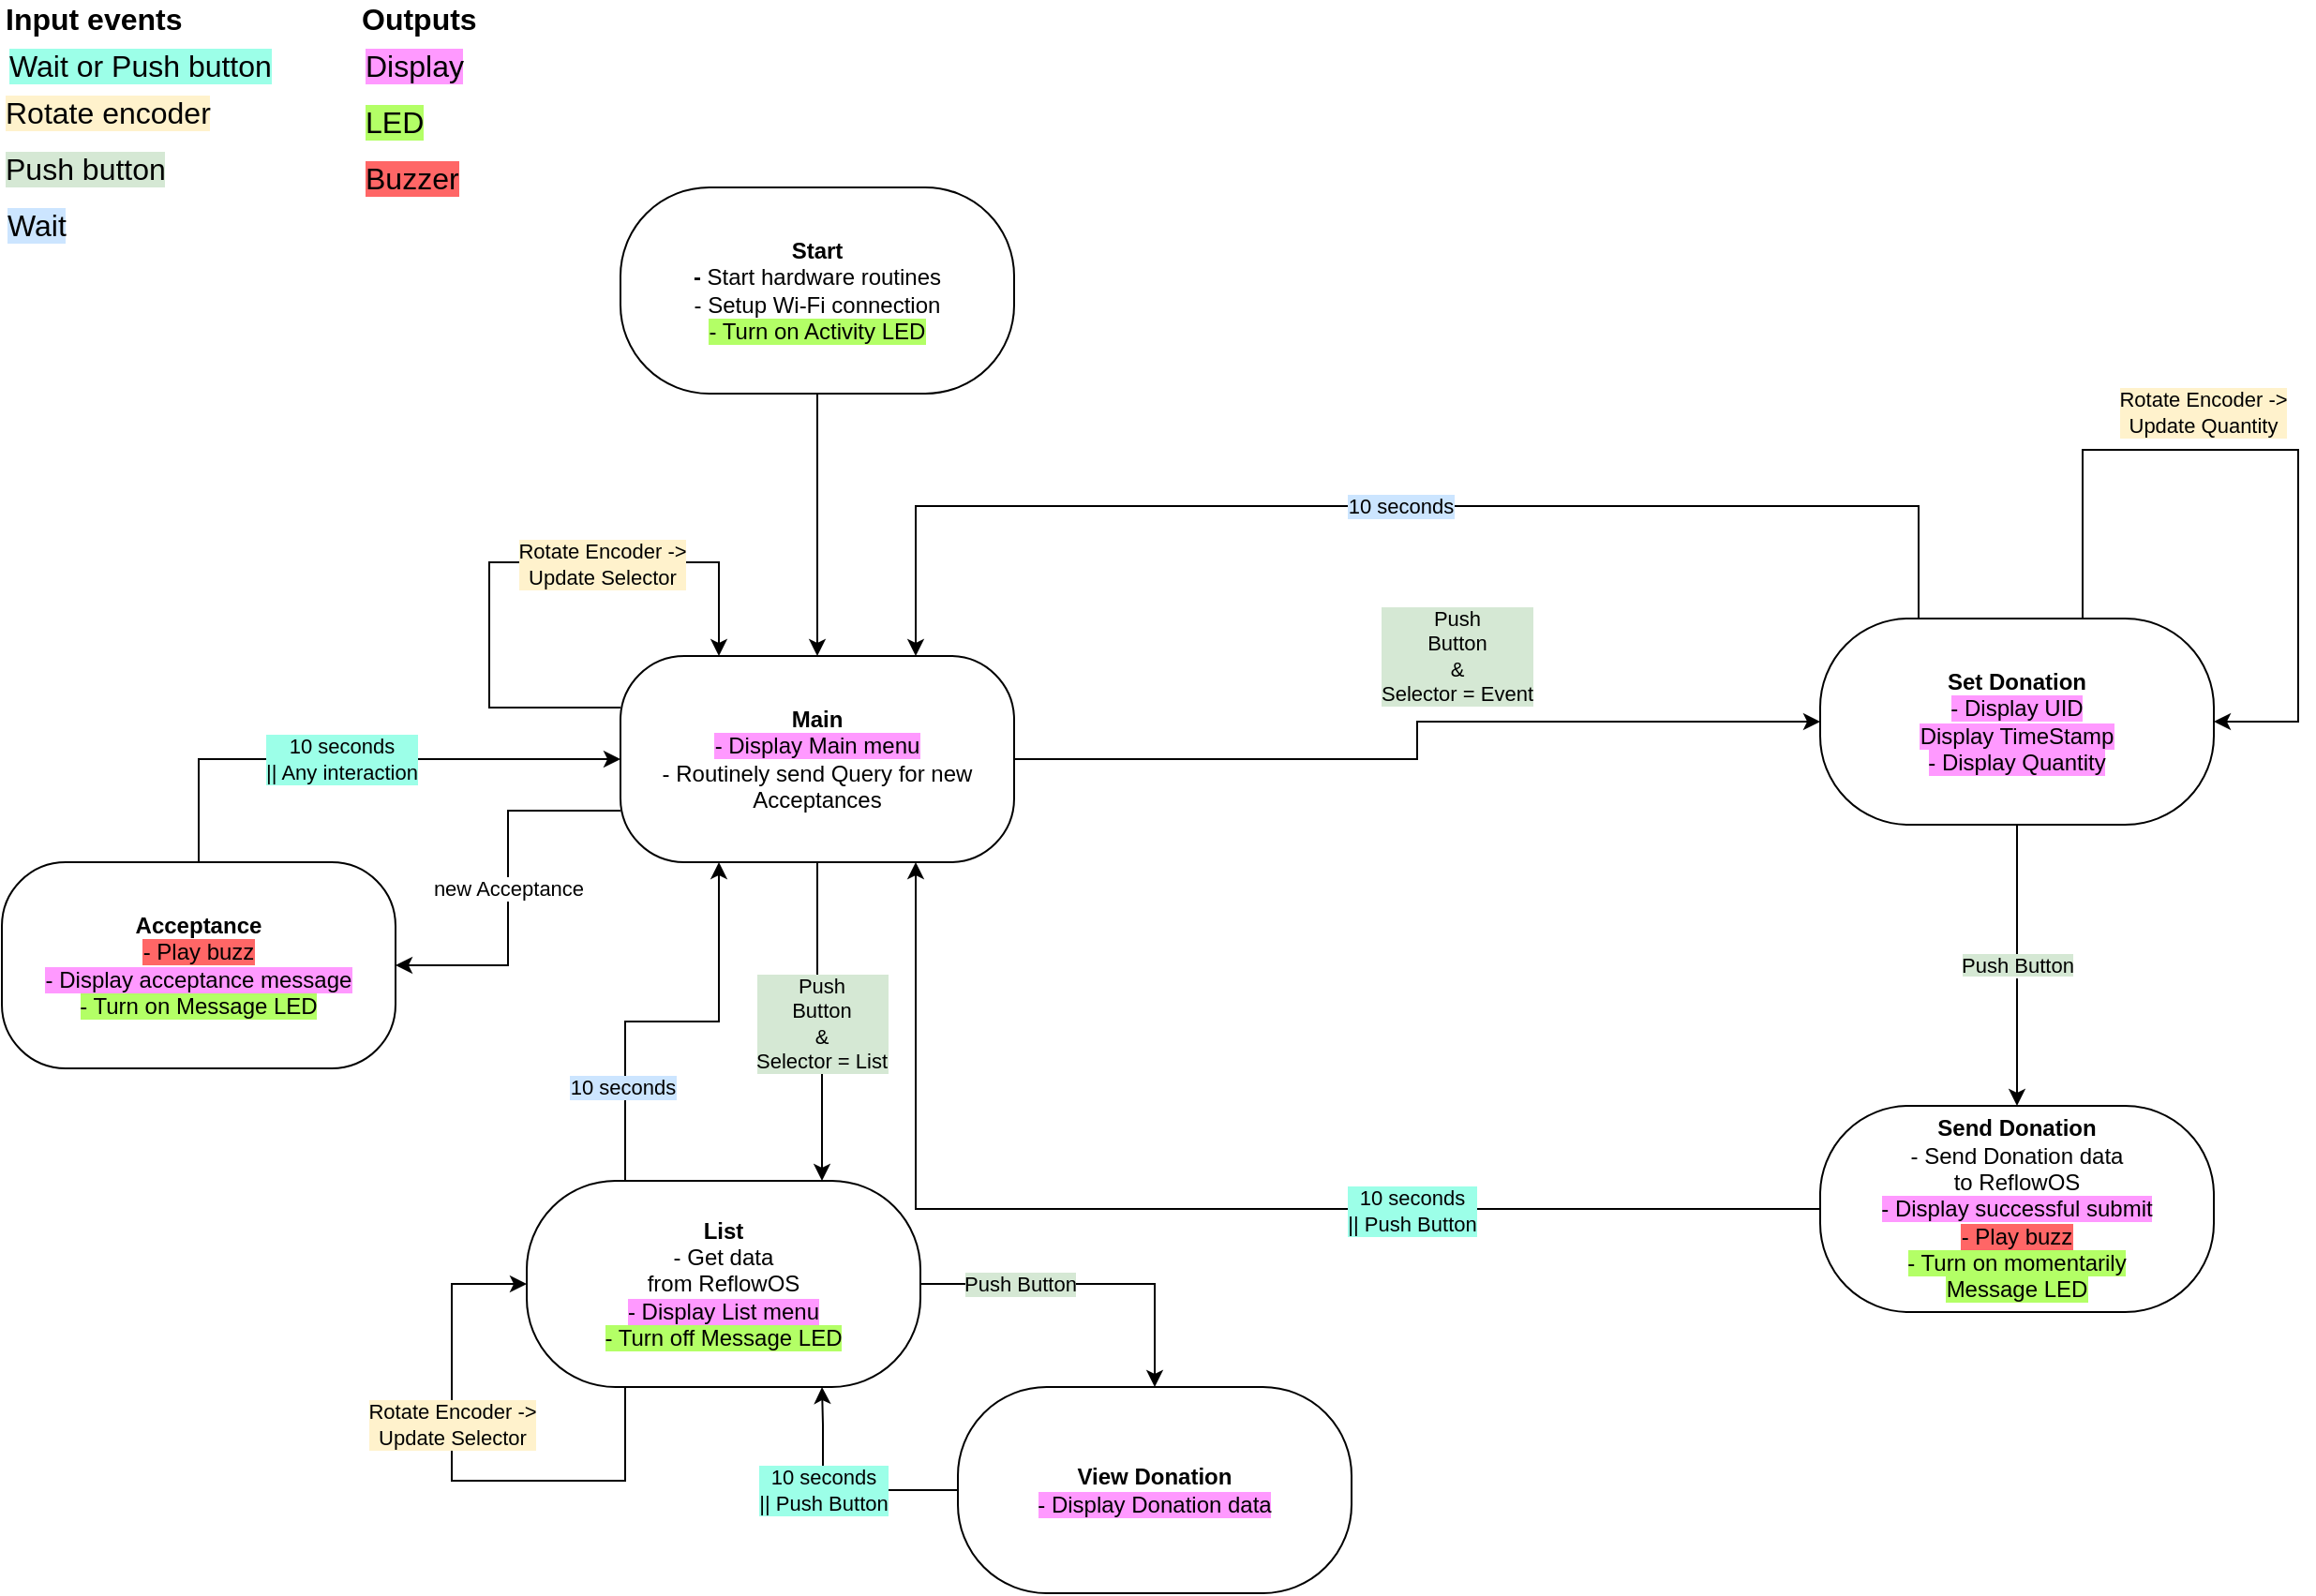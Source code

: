 <mxfile version="16.5.1" type="device"><diagram id="orqSNkdn26CY85SG1MxV" name="Pagina-1"><mxGraphModel dx="2253" dy="2021" grid="1" gridSize="10" guides="1" tooltips="1" connect="1" arrows="1" fold="1" page="1" pageScale="1" pageWidth="827" pageHeight="1169" math="0" shadow="0"><root><mxCell id="0"/><mxCell id="1" parent="0"/><mxCell id="tGgy1TwUzbKS2zVrvRjA-4" style="edgeStyle=orthogonalEdgeStyle;rounded=0;orthogonalLoop=1;jettySize=auto;html=1;entryX=0.5;entryY=0;entryDx=0;entryDy=0;exitX=0.5;exitY=1;exitDx=0;exitDy=0;" parent="1" source="tGgy1TwUzbKS2zVrvRjA-2" target="tGgy1TwUzbKS2zVrvRjA-3" edge="1"><mxGeometry relative="1" as="geometry"><mxPoint x="330" y="-10" as="targetPoint"/><Array as="points"><mxPoint x="425" y="-70"/><mxPoint x="425" y="-70"/></Array></mxGeometry></mxCell><mxCell id="tGgy1TwUzbKS2zVrvRjA-2" value="&lt;b&gt;Start&lt;br&gt;- &lt;/b&gt;Start hardware routines&lt;br&gt;- Setup Wi-Fi connection&lt;br&gt;&lt;span style=&quot;background-color: rgb(179 , 255 , 102)&quot;&gt;- Turn on Activity LED&lt;/span&gt;" style="rounded=1;whiteSpace=wrap;html=1;arcSize=43;align=center;" parent="1" vertex="1"><mxGeometry x="320" y="-200" width="210" height="110" as="geometry"/></mxCell><mxCell id="tGgy1TwUzbKS2zVrvRjA-8" style="edgeStyle=orthogonalEdgeStyle;rounded=0;orthogonalLoop=1;jettySize=auto;html=1;entryX=0;entryY=0.5;entryDx=0;entryDy=0;" parent="1" source="tGgy1TwUzbKS2zVrvRjA-3" target="tGgy1TwUzbKS2zVrvRjA-5" edge="1"><mxGeometry relative="1" as="geometry"><mxPoint x="800" y="170" as="targetPoint"/></mxGeometry></mxCell><mxCell id="tGgy1TwUzbKS2zVrvRjA-9" value="Push&lt;br&gt;Button&lt;br&gt;&amp;amp;&lt;br&gt;Selector = Event" style="edgeLabel;html=1;align=center;verticalAlign=middle;resizable=0;points=[];labelBackgroundColor=#D5E8D4;" parent="tGgy1TwUzbKS2zVrvRjA-8" vertex="1" connectable="0"><mxGeometry x="0.186" relative="1" as="geometry"><mxPoint x="-11" y="-35" as="offset"/></mxGeometry></mxCell><mxCell id="tGgy1TwUzbKS2zVrvRjA-26" style="edgeStyle=orthogonalEdgeStyle;rounded=0;orthogonalLoop=1;jettySize=auto;html=1;exitX=0.5;exitY=1;exitDx=0;exitDy=0;entryX=0.75;entryY=0;entryDx=0;entryDy=0;" parent="1" source="tGgy1TwUzbKS2zVrvRjA-3" target="tGgy1TwUzbKS2zVrvRjA-25" edge="1"><mxGeometry relative="1" as="geometry"/></mxCell><mxCell id="tGgy1TwUzbKS2zVrvRjA-28" value="Push&lt;br&gt;Button&lt;br&gt;&amp;amp;&lt;br&gt;Selector = List" style="edgeLabel;html=1;align=center;verticalAlign=middle;resizable=0;points=[];labelBackgroundColor=#D5E8D4;" parent="tGgy1TwUzbKS2zVrvRjA-26" vertex="1" connectable="0"><mxGeometry x="0.01" y="-1" relative="1" as="geometry"><mxPoint as="offset"/></mxGeometry></mxCell><mxCell id="tGgy1TwUzbKS2zVrvRjA-48" style="edgeStyle=orthogonalEdgeStyle;rounded=0;orthogonalLoop=1;jettySize=auto;html=1;exitX=0;exitY=0.75;exitDx=0;exitDy=0;entryX=1;entryY=0.5;entryDx=0;entryDy=0;" parent="1" source="tGgy1TwUzbKS2zVrvRjA-3" target="tGgy1TwUzbKS2zVrvRjA-47" edge="1"><mxGeometry relative="1" as="geometry"/></mxCell><mxCell id="rxAgymWSz59SCqfyixsl-3" value="Push button" style="edgeLabel;html=1;align=left;verticalAlign=middle;resizable=0;points=[];labelBackgroundColor=#D5E8D4;fontSize=16;" parent="tGgy1TwUzbKS2zVrvRjA-48" vertex="1" connectable="0"><mxGeometry x="-0.207" y="-27" relative="1" as="geometry"><mxPoint x="-243" y="-363" as="offset"/></mxGeometry></mxCell><mxCell id="vRuf-nxAGg9FttByFl_w-11" value="new Acceptance" style="edgeLabel;html=1;align=center;verticalAlign=middle;resizable=0;points=[];" parent="tGgy1TwUzbKS2zVrvRjA-48" vertex="1" connectable="0"><mxGeometry x="0.003" relative="1" as="geometry"><mxPoint as="offset"/></mxGeometry></mxCell><mxCell id="tGgy1TwUzbKS2zVrvRjA-3" value="&lt;b&gt;Main&lt;br&gt;&lt;/b&gt;&lt;span style=&quot;background-color: rgb(255 , 153 , 255)&quot;&gt;- Display Main menu&lt;/span&gt;&lt;br&gt;- Routinely send Query for new Acceptances" style="rounded=1;whiteSpace=wrap;html=1;arcSize=31;align=center;" parent="1" vertex="1"><mxGeometry x="320" y="50" width="210" height="110" as="geometry"/></mxCell><mxCell id="tGgy1TwUzbKS2zVrvRjA-11" style="edgeStyle=orthogonalEdgeStyle;rounded=0;orthogonalLoop=1;jettySize=auto;html=1;entryX=1;entryY=0.5;entryDx=0;entryDy=0;exitX=0.648;exitY=0.009;exitDx=0;exitDy=0;exitPerimeter=0;" parent="1" edge="1" target="tGgy1TwUzbKS2zVrvRjA-5" source="tGgy1TwUzbKS2zVrvRjA-5"><mxGeometry relative="1" as="geometry"><mxPoint x="1165" y="85" as="targetPoint"/><Array as="points"><mxPoint x="1100" y="30"/><mxPoint x="1100" y="-60"/><mxPoint x="1215" y="-60"/><mxPoint x="1215" y="85"/></Array><mxPoint x="1060" y="30" as="sourcePoint"/></mxGeometry></mxCell><mxCell id="tGgy1TwUzbKS2zVrvRjA-12" value="Rotate Encoder -&amp;gt; &lt;br&gt;Update Quantity" style="edgeLabel;html=1;align=center;verticalAlign=middle;resizable=0;points=[];labelBackgroundColor=#FFF2CC;" parent="tGgy1TwUzbKS2zVrvRjA-11" vertex="1" connectable="0"><mxGeometry x="-0.419" y="-1" relative="1" as="geometry"><mxPoint x="42" y="-21" as="offset"/></mxGeometry></mxCell><mxCell id="tGgy1TwUzbKS2zVrvRjA-16" style="edgeStyle=orthogonalEdgeStyle;rounded=0;orthogonalLoop=1;jettySize=auto;html=1;exitX=0.25;exitY=0;exitDx=0;exitDy=0;entryX=0.75;entryY=0;entryDx=0;entryDy=0;" parent="1" source="tGgy1TwUzbKS2zVrvRjA-5" target="tGgy1TwUzbKS2zVrvRjA-3" edge="1"><mxGeometry relative="1" as="geometry"><Array as="points"><mxPoint x="1013" y="-30"/><mxPoint x="478" y="-30"/></Array></mxGeometry></mxCell><mxCell id="tGgy1TwUzbKS2zVrvRjA-18" value="10 seconds" style="edgeLabel;html=1;align=center;verticalAlign=middle;resizable=0;points=[];labelBackgroundColor=#CCE5FF;" parent="tGgy1TwUzbKS2zVrvRjA-16" vertex="1" connectable="0"><mxGeometry x="-0.029" relative="1" as="geometry"><mxPoint x="-9" as="offset"/></mxGeometry></mxCell><mxCell id="tGgy1TwUzbKS2zVrvRjA-5" value="&lt;b&gt;Set Donation&lt;/b&gt;&lt;br&gt;&lt;span style=&quot;background-color: rgb(255 , 153 , 255)&quot;&gt;- Display UID&lt;br&gt;Display TimeStamp&lt;br&gt;- Display Quantity&lt;/span&gt;" style="rounded=1;whiteSpace=wrap;html=1;arcSize=43;align=center;" parent="1" vertex="1"><mxGeometry x="960" y="30" width="210" height="110" as="geometry"/></mxCell><mxCell id="tGgy1TwUzbKS2zVrvRjA-35" style="edgeStyle=orthogonalEdgeStyle;rounded=0;orthogonalLoop=1;jettySize=auto;html=1;entryX=0.75;entryY=1;entryDx=0;entryDy=0;" parent="1" source="tGgy1TwUzbKS2zVrvRjA-6" target="tGgy1TwUzbKS2zVrvRjA-3" edge="1"><mxGeometry relative="1" as="geometry"/></mxCell><mxCell id="tGgy1TwUzbKS2zVrvRjA-36" value="10 seconds &lt;br&gt;|| Push Button" style="edgeLabel;html=1;align=center;verticalAlign=middle;resizable=0;points=[];labelBackgroundColor=#9CFFE8;" parent="tGgy1TwUzbKS2zVrvRjA-35" vertex="1" connectable="0"><mxGeometry x="-0.347" y="1" relative="1" as="geometry"><mxPoint as="offset"/></mxGeometry></mxCell><mxCell id="tGgy1TwUzbKS2zVrvRjA-6" value="&lt;b&gt;Send Donation&lt;/b&gt;&lt;br&gt;- Send Donation data&lt;br&gt;to ReflowOS&lt;br&gt;&lt;span style=&quot;background-color: rgb(255 , 153 , 255)&quot;&gt;- Display successful submit&lt;/span&gt;&lt;br&gt;&lt;span style=&quot;background-color: rgb(255 , 102 , 102)&quot;&gt;- Play buzz&lt;/span&gt;&lt;br&gt;&lt;span style=&quot;background-color: rgb(179 , 255 , 102)&quot;&gt;- Turn on momentarily&lt;br&gt;Message LED&lt;/span&gt;" style="rounded=1;whiteSpace=wrap;html=1;arcSize=43;align=center;" parent="1" vertex="1"><mxGeometry x="960" y="290" width="210" height="110" as="geometry"/></mxCell><mxCell id="tGgy1TwUzbKS2zVrvRjA-39" style="edgeStyle=orthogonalEdgeStyle;rounded=0;orthogonalLoop=1;jettySize=auto;html=1;exitX=0.25;exitY=0;exitDx=0;exitDy=0;entryX=0.25;entryY=1;entryDx=0;entryDy=0;" parent="1" source="tGgy1TwUzbKS2zVrvRjA-25" target="tGgy1TwUzbKS2zVrvRjA-3" edge="1"><mxGeometry relative="1" as="geometry"/></mxCell><mxCell id="tGgy1TwUzbKS2zVrvRjA-40" value="10 seconds" style="edgeLabel;html=1;align=center;verticalAlign=middle;resizable=0;points=[];labelBackgroundColor=#CCE5FF;" parent="tGgy1TwUzbKS2zVrvRjA-39" vertex="1" connectable="0"><mxGeometry x="0.026" y="1" relative="1" as="geometry"><mxPoint x="-30" y="36" as="offset"/></mxGeometry></mxCell><mxCell id="rxAgymWSz59SCqfyixsl-4" value="Wait" style="edgeLabel;html=1;align=left;verticalAlign=middle;resizable=0;points=[];labelBackgroundColor=#CCE5FF;fontSize=16;" parent="tGgy1TwUzbKS2zVrvRjA-39" vertex="1" connectable="0"><mxGeometry x="0.026" y="1" relative="1" as="geometry"><mxPoint x="-360" y="-424" as="offset"/></mxGeometry></mxCell><mxCell id="tGgy1TwUzbKS2zVrvRjA-41" style="edgeStyle=orthogonalEdgeStyle;rounded=0;orthogonalLoop=1;jettySize=auto;html=1;entryX=0.5;entryY=0;entryDx=0;entryDy=0;exitX=1;exitY=0.5;exitDx=0;exitDy=0;" parent="1" source="tGgy1TwUzbKS2zVrvRjA-25" target="tGgy1TwUzbKS2zVrvRjA-29" edge="1"><mxGeometry relative="1" as="geometry"/></mxCell><mxCell id="tGgy1TwUzbKS2zVrvRjA-45" value="Push Button" style="edgeLabel;html=1;align=center;verticalAlign=middle;resizable=0;points=[];labelBackgroundColor=#D5E8D4;" parent="tGgy1TwUzbKS2zVrvRjA-41" vertex="1" connectable="0"><mxGeometry x="-0.688" y="2" relative="1" as="geometry"><mxPoint x="25" y="2" as="offset"/></mxGeometry></mxCell><mxCell id="tGgy1TwUzbKS2zVrvRjA-25" value="&lt;b&gt;List&lt;/b&gt;&lt;br&gt;- Get data&lt;br&gt;from ReflowOS&lt;br&gt;&lt;span style=&quot;background-color: rgb(255 , 153 , 255)&quot;&gt;- Display List menu&lt;/span&gt;&lt;br&gt;&lt;span style=&quot;background-color: rgb(179 , 255 , 102)&quot;&gt;- Turn off Message LED&lt;/span&gt;" style="rounded=1;whiteSpace=wrap;html=1;arcSize=43;align=center;" parent="1" vertex="1"><mxGeometry x="270" y="330" width="210" height="110" as="geometry"/></mxCell><mxCell id="tGgy1TwUzbKS2zVrvRjA-42" style="edgeStyle=orthogonalEdgeStyle;rounded=0;orthogonalLoop=1;jettySize=auto;html=1;entryX=0.75;entryY=1;entryDx=0;entryDy=0;" parent="1" source="tGgy1TwUzbKS2zVrvRjA-29" target="tGgy1TwUzbKS2zVrvRjA-25" edge="1"><mxGeometry relative="1" as="geometry"><Array as="points"><mxPoint x="428" y="495"/><mxPoint x="428" y="460"/></Array></mxGeometry></mxCell><mxCell id="tGgy1TwUzbKS2zVrvRjA-46" value="10 seconds&lt;br&gt;|| Push Button" style="edgeLabel;html=1;align=center;verticalAlign=middle;resizable=0;points=[];labelBackgroundColor=#9CFFE8;" parent="tGgy1TwUzbKS2zVrvRjA-42" vertex="1" connectable="0"><mxGeometry x="0.14" relative="1" as="geometry"><mxPoint as="offset"/></mxGeometry></mxCell><mxCell id="tGgy1TwUzbKS2zVrvRjA-29" value="&lt;b&gt;View Donation&lt;/b&gt;&lt;br&gt;&lt;span style=&quot;background-color: rgb(255 , 153 , 255)&quot;&gt;- Display Donation data&lt;/span&gt;" style="rounded=1;whiteSpace=wrap;html=1;arcSize=43;align=center;" parent="1" vertex="1"><mxGeometry x="500" y="440" width="210" height="110" as="geometry"/></mxCell><mxCell id="tGgy1TwUzbKS2zVrvRjA-32" style="edgeStyle=orthogonalEdgeStyle;rounded=0;orthogonalLoop=1;jettySize=auto;html=1;exitX=0;exitY=0.25;exitDx=0;exitDy=0;entryX=0.25;entryY=0;entryDx=0;entryDy=0;" parent="1" source="tGgy1TwUzbKS2zVrvRjA-3" target="tGgy1TwUzbKS2zVrvRjA-3" edge="1"><mxGeometry relative="1" as="geometry"><mxPoint x="310" y="105" as="targetPoint"/><Array as="points"><mxPoint x="250" y="78"/><mxPoint x="250"/><mxPoint x="373"/></Array></mxGeometry></mxCell><mxCell id="tGgy1TwUzbKS2zVrvRjA-38" value="Rotate Encoder -&amp;gt;&lt;br&gt;Update Selector" style="edgeLabel;html=1;align=center;verticalAlign=middle;resizable=0;points=[];labelBackgroundColor=#FFF2CC;" parent="tGgy1TwUzbKS2zVrvRjA-32" vertex="1" connectable="0"><mxGeometry x="-0.232" y="3" relative="1" as="geometry"><mxPoint x="63" y="-24" as="offset"/></mxGeometry></mxCell><mxCell id="rxAgymWSz59SCqfyixsl-2" value="Rotate encoder" style="edgeLabel;html=1;align=left;verticalAlign=middle;resizable=0;points=[];labelBackgroundColor=#FFF2CC;fontSize=16;" parent="tGgy1TwUzbKS2zVrvRjA-32" vertex="1" connectable="0"><mxGeometry x="-0.232" y="-53" relative="1" as="geometry"><mxPoint x="-313" y="-265" as="offset"/></mxGeometry></mxCell><mxCell id="tGgy1TwUzbKS2zVrvRjA-43" style="edgeStyle=orthogonalEdgeStyle;rounded=0;orthogonalLoop=1;jettySize=auto;html=1;exitX=0.25;exitY=1;exitDx=0;exitDy=0;entryX=0;entryY=0.5;entryDx=0;entryDy=0;" parent="1" source="tGgy1TwUzbKS2zVrvRjA-25" target="tGgy1TwUzbKS2zVrvRjA-25" edge="1"><mxGeometry relative="1" as="geometry"><Array as="points"><mxPoint x="323" y="490"/><mxPoint x="230" y="490"/><mxPoint x="230" y="385"/></Array></mxGeometry></mxCell><mxCell id="tGgy1TwUzbKS2zVrvRjA-44" value="Rotate Encoder -&amp;gt;&lt;br&gt;Update Selector" style="edgeLabel;html=1;align=center;verticalAlign=middle;resizable=0;points=[];labelBackgroundColor=#FFF2CC;" parent="tGgy1TwUzbKS2zVrvRjA-43" vertex="1" connectable="0"><mxGeometry x="-0.05" relative="1" as="geometry"><mxPoint x="-6" y="-30" as="offset"/></mxGeometry></mxCell><mxCell id="tGgy1TwUzbKS2zVrvRjA-49" style="edgeStyle=orthogonalEdgeStyle;rounded=0;orthogonalLoop=1;jettySize=auto;html=1;entryX=0;entryY=0.5;entryDx=0;entryDy=0;exitX=0.5;exitY=0;exitDx=0;exitDy=0;" parent="1" source="tGgy1TwUzbKS2zVrvRjA-47" target="tGgy1TwUzbKS2zVrvRjA-3" edge="1"><mxGeometry relative="1" as="geometry"><Array as="points"><mxPoint x="95" y="105"/></Array></mxGeometry></mxCell><mxCell id="tGgy1TwUzbKS2zVrvRjA-50" value="10 seconds&lt;br&gt;|| Any interaction" style="edgeLabel;html=1;align=center;verticalAlign=middle;resizable=0;points=[];labelBackgroundColor=#9CFFE8;" parent="tGgy1TwUzbKS2zVrvRjA-49" vertex="1" connectable="0"><mxGeometry x="-0.305" y="-1" relative="1" as="geometry"><mxPoint x="33" y="-1" as="offset"/></mxGeometry></mxCell><mxCell id="tGgy1TwUzbKS2zVrvRjA-47" value="&lt;b&gt;Acceptance&lt;/b&gt;&lt;br&gt;&lt;span style=&quot;background-color: rgb(255 , 102 , 102)&quot;&gt;- Play buzz&lt;br&gt;&lt;/span&gt;&lt;span style=&quot;background-color: rgb(255 , 153 , 255)&quot;&gt;- Display acceptance message&lt;br&gt;&lt;/span&gt;&lt;span style=&quot;background-color: rgb(179 , 255 , 102)&quot;&gt;- Turn on Message LED&lt;/span&gt;" style="rounded=1;whiteSpace=wrap;html=1;arcSize=31;align=center;" parent="1" vertex="1"><mxGeometry x="-10" y="160" width="210" height="110" as="geometry"/></mxCell><mxCell id="tGgy1TwUzbKS2zVrvRjA-53" value="&lt;span style=&quot;background-color: rgb(213 , 232 , 212)&quot;&gt;Push Button&lt;/span&gt;" style="edgeStyle=orthogonalEdgeStyle;rounded=0;orthogonalLoop=1;jettySize=auto;html=1;entryX=0.5;entryY=0;entryDx=0;entryDy=0;" parent="1" source="tGgy1TwUzbKS2zVrvRjA-5" target="tGgy1TwUzbKS2zVrvRjA-6" edge="1"><mxGeometry relative="1" as="geometry"><mxPoint x="755" y="160" as="sourcePoint"/><mxPoint x="755" y="220" as="targetPoint"/><Array as="points"><mxPoint x="1065" y="200"/><mxPoint x="1065" y="200"/></Array></mxGeometry></mxCell><mxCell id="rxAgymWSz59SCqfyixsl-1" value="Wait or Push button" style="edgeLabel;html=1;align=left;verticalAlign=middle;resizable=0;points=[];labelBackgroundColor=#9CFFE8;fontSize=16;" parent="1" vertex="1" connectable="0"><mxGeometry x="-10" y="-270" as="geometry"><mxPoint x="2" y="5" as="offset"/></mxGeometry></mxCell><mxCell id="vRuf-nxAGg9FttByFl_w-1" value="&lt;font style=&quot;font-size: 16px&quot;&gt;&lt;b&gt;Input events&lt;/b&gt;&lt;/font&gt;" style="text;html=1;strokeColor=none;fillColor=none;align=left;verticalAlign=middle;whiteSpace=wrap;rounded=0;" parent="1" vertex="1"><mxGeometry x="-10" y="-300" width="130" height="20" as="geometry"/></mxCell><mxCell id="vRuf-nxAGg9FttByFl_w-3" value="&lt;font style=&quot;font-size: 16px&quot;&gt;&lt;b&gt;Outputs&lt;/b&gt;&lt;/font&gt;" style="text;html=1;strokeColor=none;fillColor=none;align=left;verticalAlign=middle;whiteSpace=wrap;rounded=0;" parent="1" vertex="1"><mxGeometry x="180" y="-300" width="130" height="20" as="geometry"/></mxCell><mxCell id="vRuf-nxAGg9FttByFl_w-5" value="Display" style="edgeLabel;html=1;align=left;verticalAlign=middle;resizable=0;points=[];labelBackgroundColor=#FF99FF;fontSize=16;" parent="1" vertex="1" connectable="0"><mxGeometry x="180" y="-270" as="geometry"><mxPoint x="2" y="5" as="offset"/></mxGeometry></mxCell><mxCell id="vRuf-nxAGg9FttByFl_w-6" value="LED" style="edgeLabel;html=1;align=left;verticalAlign=middle;resizable=0;points=[];labelBackgroundColor=#B3FF66;fontSize=16;" parent="1" vertex="1" connectable="0"><mxGeometry x="180" y="-240" as="geometry"><mxPoint x="2" y="5" as="offset"/></mxGeometry></mxCell><mxCell id="vRuf-nxAGg9FttByFl_w-7" value="Buzzer" style="edgeLabel;html=1;align=left;verticalAlign=middle;resizable=0;points=[];labelBackgroundColor=#FF6666;fontSize=16;" parent="1" vertex="1" connectable="0"><mxGeometry x="180" y="-210" as="geometry"><mxPoint x="2" y="5" as="offset"/></mxGeometry></mxCell></root></mxGraphModel></diagram></mxfile>